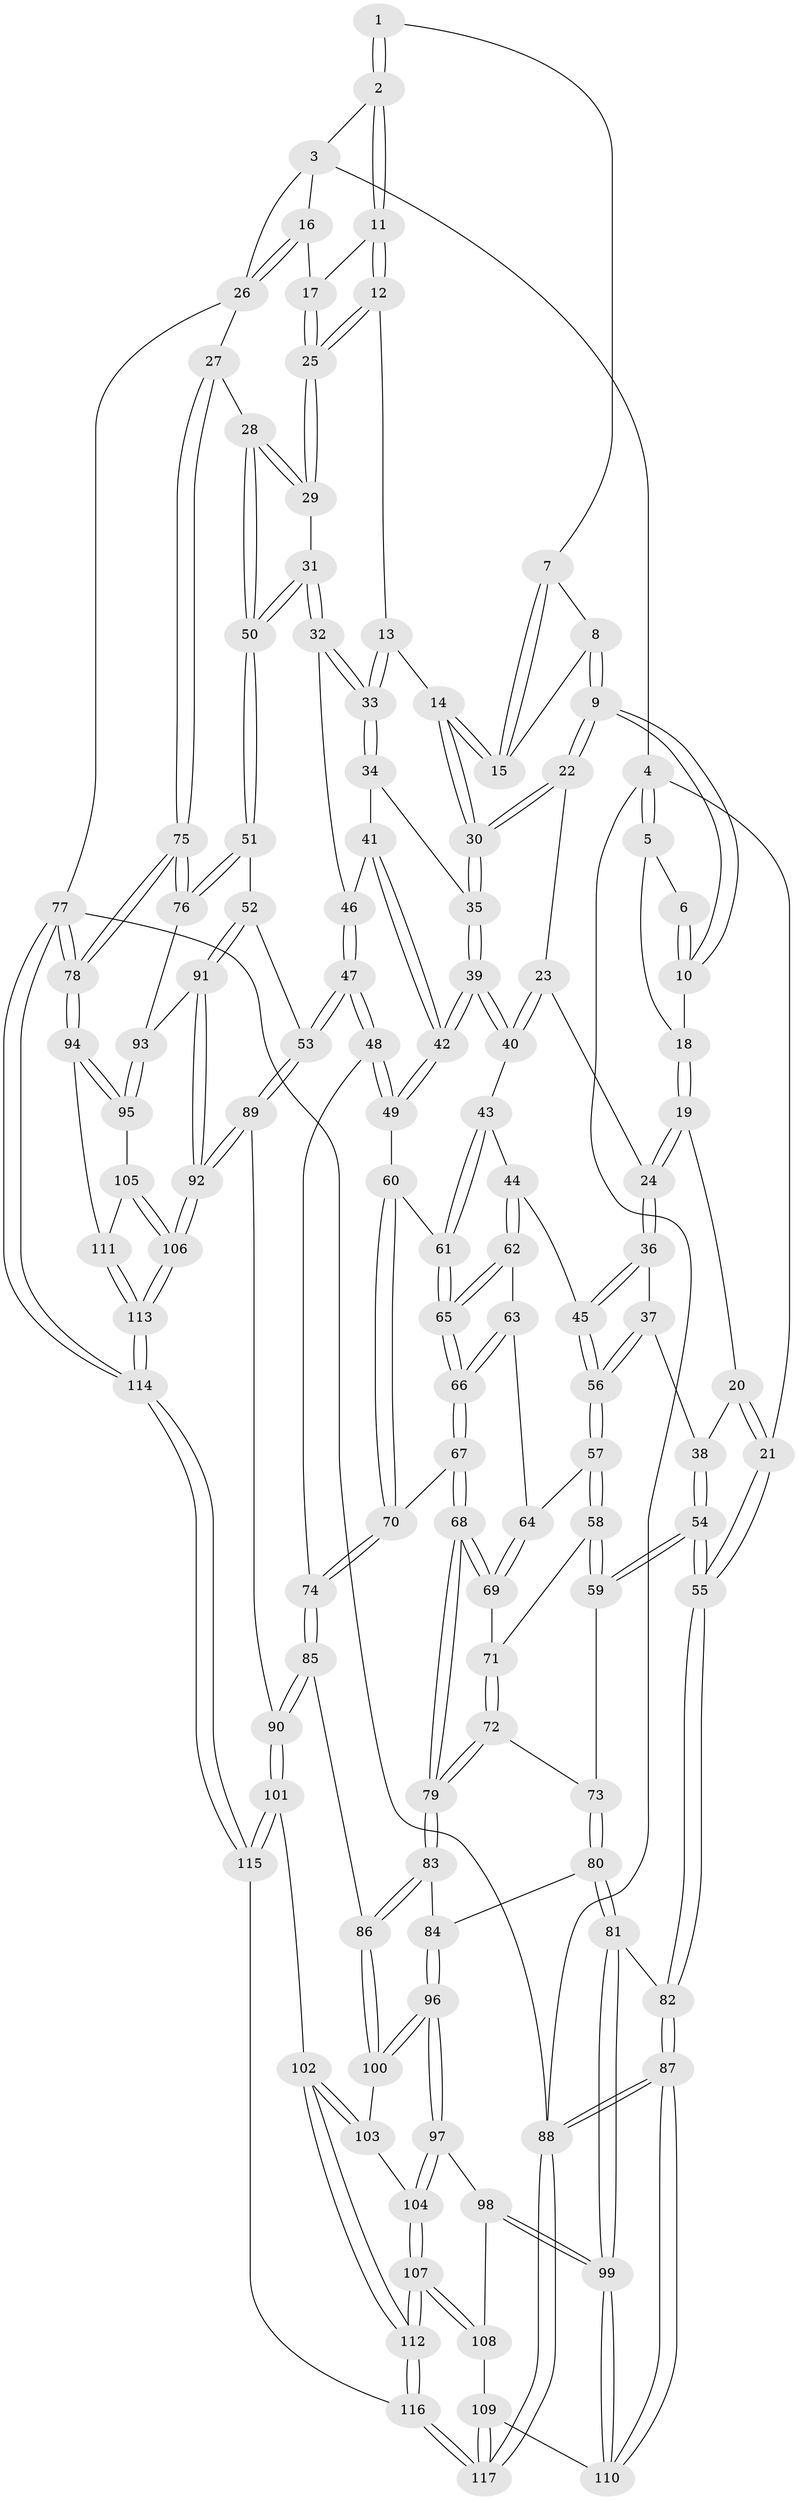 // coarse degree distribution, {5: 0.3142857142857143, 7: 0.08571428571428572, 3: 0.17142857142857143, 4: 0.22857142857142856, 6: 0.14285714285714285, 2: 0.05714285714285714}
// Generated by graph-tools (version 1.1) at 2025/21/03/04/25 18:21:23]
// undirected, 117 vertices, 289 edges
graph export_dot {
graph [start="1"]
  node [color=gray90,style=filled];
  1 [pos="+0.6509898574940693+0"];
  2 [pos="+0.6901284410107721+0"];
  3 [pos="+0.9251211536204463+0"];
  4 [pos="+0+0"];
  5 [pos="+0.050135186217776434+0"];
  6 [pos="+0.3938299658069217+0"];
  7 [pos="+0.6046333130034278+0"];
  8 [pos="+0.47102278860916347+0.10272447871226124"];
  9 [pos="+0.415560320016721+0.14865346052171746"];
  10 [pos="+0.3823903082189653+0.09078992851992375"];
  11 [pos="+0.7536244283101599+0.009171206751376502"];
  12 [pos="+0.7353748281500487+0.19430917039981327"];
  13 [pos="+0.7204487895638413+0.2053209313861952"];
  14 [pos="+0.6116368056740856+0.22916727525221453"];
  15 [pos="+0.5896837409136015+0.16701852279583718"];
  16 [pos="+0.9523401352412518+0.10669024171144513"];
  17 [pos="+0.9085361894508616+0.10864428056121532"];
  18 [pos="+0.15113791391237977+0"];
  19 [pos="+0.18329533583249888+0.16563413988561201"];
  20 [pos="+0.01790396757850538+0.24574450405922355"];
  21 [pos="+0+0.22221822658686483"];
  22 [pos="+0.40623810760767837+0.1811513082779185"];
  23 [pos="+0.35410882543628347+0.22613230975192464"];
  24 [pos="+0.25796098333078316+0.24224174067851467"];
  25 [pos="+0.8543050390388355+0.25216836370095946"];
  26 [pos="+1+0.22290910757531676"];
  27 [pos="+1+0.2821652032941148"];
  28 [pos="+0.9591158554850542+0.3192145086265832"];
  29 [pos="+0.8780534595606643+0.2790794210781291"];
  30 [pos="+0.5793315683142908+0.2588810992366228"];
  31 [pos="+0.7572956682324128+0.38069684976337786"];
  32 [pos="+0.7250651156943466+0.3627654688968686"];
  33 [pos="+0.7215675933314256+0.35408668234607327"];
  34 [pos="+0.6567557642193096+0.33383011028227616"];
  35 [pos="+0.5752516837847983+0.2892469754080007"];
  36 [pos="+0.24384147761273176+0.29077508676677893"];
  37 [pos="+0.14696481855206983+0.3650570329362617"];
  38 [pos="+0.09869086587647126+0.3636529334403654"];
  39 [pos="+0.5364624482020073+0.3866283503413203"];
  40 [pos="+0.4279290425639327+0.3464286068725782"];
  41 [pos="+0.6511539608843026+0.3834359089513101"];
  42 [pos="+0.5468137558737566+0.4230578956196768"];
  43 [pos="+0.37858567439824364+0.40493884139553865"];
  44 [pos="+0.2914434644074315+0.4015617310412912"];
  45 [pos="+0.2743396937252612+0.3697064091831152"];
  46 [pos="+0.7106444646564797+0.373014677077896"];
  47 [pos="+0.6062620078435216+0.5601500416322744"];
  48 [pos="+0.6011640924419638+0.5575219819412696"];
  49 [pos="+0.549084076075507+0.45525366566485215"];
  50 [pos="+0.8221268640828958+0.5437570338948154"];
  51 [pos="+0.8185010362086053+0.5677038963448093"];
  52 [pos="+0.8051631832163828+0.5698942439674426"];
  53 [pos="+0.6118561343526088+0.5640970363085044"];
  54 [pos="+0+0.5114221337496342"];
  55 [pos="+0+0.5505751568240697"];
  56 [pos="+0.16711727143186406+0.47184484893628065"];
  57 [pos="+0.1673348871310427+0.47722384962378755"];
  58 [pos="+0.1587290370792276+0.49081570558839677"];
  59 [pos="+0.08291899895171344+0.5219573212520364"];
  60 [pos="+0.42644687507718415+0.47150814563584137"];
  61 [pos="+0.3976865660235454+0.46108986439968563"];
  62 [pos="+0.2887977026583259+0.425705685085973"];
  63 [pos="+0.26923542498737507+0.46066294970185356"];
  64 [pos="+0.25347487603392316+0.47090721099925154"];
  65 [pos="+0.358775856855353+0.4868958802258428"];
  66 [pos="+0.33672313923083835+0.5553318747250664"];
  67 [pos="+0.33799815123325067+0.5861778933987505"];
  68 [pos="+0.29321518089846466+0.6089543654155917"];
  69 [pos="+0.25221180098220836+0.5564165192782126"];
  70 [pos="+0.39582266338661987+0.597636695716782"];
  71 [pos="+0.1872370402338602+0.5289843664681186"];
  72 [pos="+0.17789455509951319+0.6135467699651255"];
  73 [pos="+0.1497230160733961+0.6191676022695854"];
  74 [pos="+0.44645329274632667+0.622852932663784"];
  75 [pos="+1+0.6111435095872335"];
  76 [pos="+0.8915820946220817+0.6238987403228279"];
  77 [pos="+1+1"];
  78 [pos="+1+1"];
  79 [pos="+0.27267650769939744+0.6382089444443287"];
  80 [pos="+0.08718937256103756+0.7157184028042216"];
  81 [pos="+0.03172977969121441+0.7218811262886695"];
  82 [pos="+0+0.6348715539487112"];
  83 [pos="+0.2689606010401393+0.6894482992377046"];
  84 [pos="+0.17925500365821453+0.7535239500729273"];
  85 [pos="+0.4273835869048932+0.7579236834391013"];
  86 [pos="+0.3641379864352747+0.7790256553945308"];
  87 [pos="+0+0.9306747414367007"];
  88 [pos="+0+1"];
  89 [pos="+0.6015537117802685+0.8345580086855723"];
  90 [pos="+0.5663197613960015+0.8376097884372882"];
  91 [pos="+0.6863310239756675+0.8055668379441361"];
  92 [pos="+0.6372419908111138+0.8553210377335737"];
  93 [pos="+0.8763314209400129+0.7136000098402913"];
  94 [pos="+0.9331954204416933+0.9005105677189645"];
  95 [pos="+0.8867002787349081+0.8322456652184753"];
  96 [pos="+0.19501491921383532+0.8163213742537854"];
  97 [pos="+0.19387122810913693+0.8277492242249272"];
  98 [pos="+0.18198760785721094+0.8419713796938175"];
  99 [pos="+0.0856996456224526+0.9035039737616188"];
  100 [pos="+0.35606185877996194+0.7947234708467182"];
  101 [pos="+0.4870848690987239+0.9152271767254967"];
  102 [pos="+0.4127943640737062+0.9549639631325632"];
  103 [pos="+0.35549235601249707+0.7976232407202344"];
  104 [pos="+0.28222990731252456+0.8961523552305748"];
  105 [pos="+0.7141578082215762+0.8553659426988639"];
  106 [pos="+0.6384824427731896+0.8569240672019504"];
  107 [pos="+0.2959698900713747+1"];
  108 [pos="+0.1957492116584037+0.8979066539406111"];
  109 [pos="+0.1192706452304647+0.997932019375827"];
  110 [pos="+0.08460314238631728+0.9064771518982472"];
  111 [pos="+0.8351866556677398+0.9346197740851472"];
  112 [pos="+0.3041781996036842+1"];
  113 [pos="+0.6835573700874887+1"];
  114 [pos="+0.6805600865166829+1"];
  115 [pos="+0.6214010419381555+1"];
  116 [pos="+0.2696852526240077+1"];
  117 [pos="+0.2005906163776221+1"];
  1 -- 2;
  1 -- 2;
  1 -- 7;
  2 -- 3;
  2 -- 11;
  2 -- 11;
  3 -- 4;
  3 -- 16;
  3 -- 26;
  4 -- 5;
  4 -- 5;
  4 -- 21;
  4 -- 88;
  5 -- 6;
  5 -- 18;
  6 -- 10;
  6 -- 10;
  7 -- 8;
  7 -- 15;
  7 -- 15;
  8 -- 9;
  8 -- 9;
  8 -- 15;
  9 -- 10;
  9 -- 10;
  9 -- 22;
  9 -- 22;
  10 -- 18;
  11 -- 12;
  11 -- 12;
  11 -- 17;
  12 -- 13;
  12 -- 25;
  12 -- 25;
  13 -- 14;
  13 -- 33;
  13 -- 33;
  14 -- 15;
  14 -- 15;
  14 -- 30;
  14 -- 30;
  16 -- 17;
  16 -- 26;
  16 -- 26;
  17 -- 25;
  17 -- 25;
  18 -- 19;
  18 -- 19;
  19 -- 20;
  19 -- 24;
  19 -- 24;
  20 -- 21;
  20 -- 21;
  20 -- 38;
  21 -- 55;
  21 -- 55;
  22 -- 23;
  22 -- 30;
  22 -- 30;
  23 -- 24;
  23 -- 40;
  23 -- 40;
  24 -- 36;
  24 -- 36;
  25 -- 29;
  25 -- 29;
  26 -- 27;
  26 -- 77;
  27 -- 28;
  27 -- 75;
  27 -- 75;
  28 -- 29;
  28 -- 29;
  28 -- 50;
  28 -- 50;
  29 -- 31;
  30 -- 35;
  30 -- 35;
  31 -- 32;
  31 -- 32;
  31 -- 50;
  31 -- 50;
  32 -- 33;
  32 -- 33;
  32 -- 46;
  33 -- 34;
  33 -- 34;
  34 -- 35;
  34 -- 41;
  35 -- 39;
  35 -- 39;
  36 -- 37;
  36 -- 45;
  36 -- 45;
  37 -- 38;
  37 -- 56;
  37 -- 56;
  38 -- 54;
  38 -- 54;
  39 -- 40;
  39 -- 40;
  39 -- 42;
  39 -- 42;
  40 -- 43;
  41 -- 42;
  41 -- 42;
  41 -- 46;
  42 -- 49;
  42 -- 49;
  43 -- 44;
  43 -- 61;
  43 -- 61;
  44 -- 45;
  44 -- 62;
  44 -- 62;
  45 -- 56;
  45 -- 56;
  46 -- 47;
  46 -- 47;
  47 -- 48;
  47 -- 48;
  47 -- 53;
  47 -- 53;
  48 -- 49;
  48 -- 49;
  48 -- 74;
  49 -- 60;
  50 -- 51;
  50 -- 51;
  51 -- 52;
  51 -- 76;
  51 -- 76;
  52 -- 53;
  52 -- 91;
  52 -- 91;
  53 -- 89;
  53 -- 89;
  54 -- 55;
  54 -- 55;
  54 -- 59;
  54 -- 59;
  55 -- 82;
  55 -- 82;
  56 -- 57;
  56 -- 57;
  57 -- 58;
  57 -- 58;
  57 -- 64;
  58 -- 59;
  58 -- 59;
  58 -- 71;
  59 -- 73;
  60 -- 61;
  60 -- 70;
  60 -- 70;
  61 -- 65;
  61 -- 65;
  62 -- 63;
  62 -- 65;
  62 -- 65;
  63 -- 64;
  63 -- 66;
  63 -- 66;
  64 -- 69;
  64 -- 69;
  65 -- 66;
  65 -- 66;
  66 -- 67;
  66 -- 67;
  67 -- 68;
  67 -- 68;
  67 -- 70;
  68 -- 69;
  68 -- 69;
  68 -- 79;
  68 -- 79;
  69 -- 71;
  70 -- 74;
  70 -- 74;
  71 -- 72;
  71 -- 72;
  72 -- 73;
  72 -- 79;
  72 -- 79;
  73 -- 80;
  73 -- 80;
  74 -- 85;
  74 -- 85;
  75 -- 76;
  75 -- 76;
  75 -- 78;
  75 -- 78;
  76 -- 93;
  77 -- 78;
  77 -- 78;
  77 -- 114;
  77 -- 114;
  77 -- 88;
  78 -- 94;
  78 -- 94;
  79 -- 83;
  79 -- 83;
  80 -- 81;
  80 -- 81;
  80 -- 84;
  81 -- 82;
  81 -- 99;
  81 -- 99;
  82 -- 87;
  82 -- 87;
  83 -- 84;
  83 -- 86;
  83 -- 86;
  84 -- 96;
  84 -- 96;
  85 -- 86;
  85 -- 90;
  85 -- 90;
  86 -- 100;
  86 -- 100;
  87 -- 88;
  87 -- 88;
  87 -- 110;
  87 -- 110;
  88 -- 117;
  88 -- 117;
  89 -- 90;
  89 -- 92;
  89 -- 92;
  90 -- 101;
  90 -- 101;
  91 -- 92;
  91 -- 92;
  91 -- 93;
  92 -- 106;
  92 -- 106;
  93 -- 95;
  93 -- 95;
  94 -- 95;
  94 -- 95;
  94 -- 111;
  95 -- 105;
  96 -- 97;
  96 -- 97;
  96 -- 100;
  96 -- 100;
  97 -- 98;
  97 -- 104;
  97 -- 104;
  98 -- 99;
  98 -- 99;
  98 -- 108;
  99 -- 110;
  99 -- 110;
  100 -- 103;
  101 -- 102;
  101 -- 115;
  101 -- 115;
  102 -- 103;
  102 -- 103;
  102 -- 112;
  102 -- 112;
  103 -- 104;
  104 -- 107;
  104 -- 107;
  105 -- 106;
  105 -- 106;
  105 -- 111;
  106 -- 113;
  106 -- 113;
  107 -- 108;
  107 -- 108;
  107 -- 112;
  107 -- 112;
  108 -- 109;
  109 -- 110;
  109 -- 117;
  109 -- 117;
  111 -- 113;
  111 -- 113;
  112 -- 116;
  112 -- 116;
  113 -- 114;
  113 -- 114;
  114 -- 115;
  114 -- 115;
  115 -- 116;
  116 -- 117;
  116 -- 117;
}
